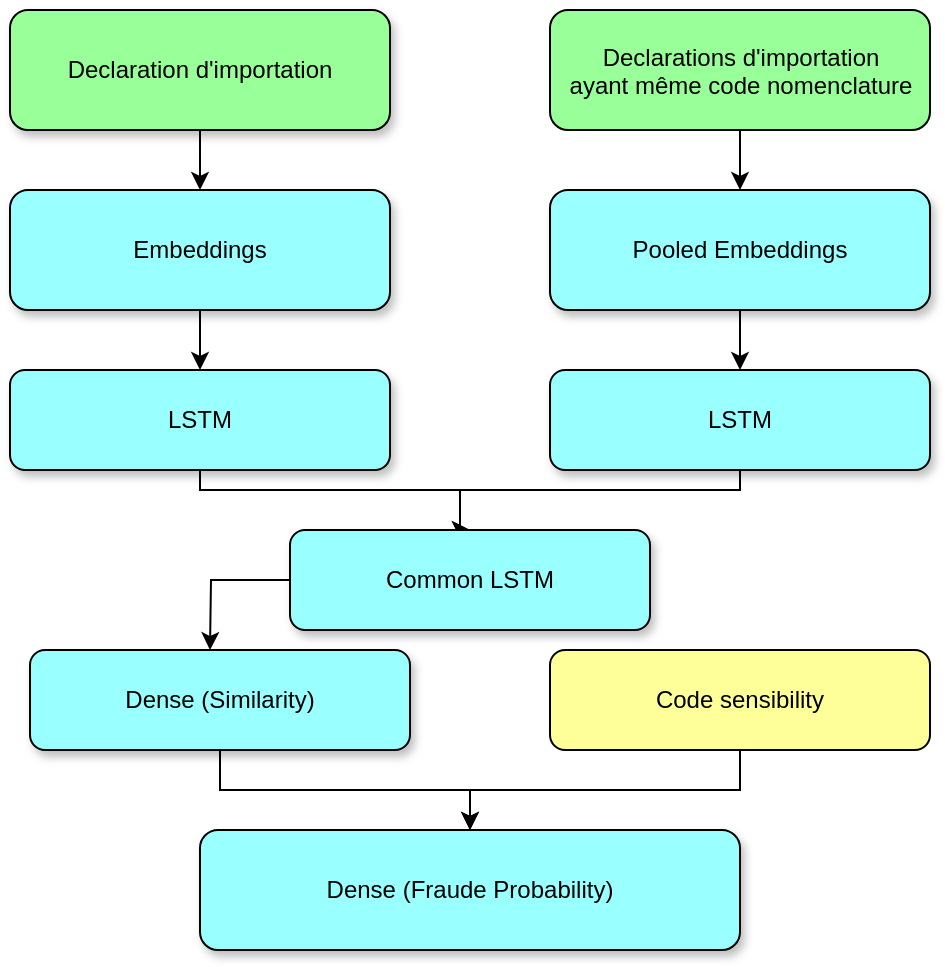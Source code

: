 <mxfile version="12.4.8" type="github">
  <diagram id="xlrBfV6fttdftu2xsaBu" name="Page-1">
    <mxGraphModel dx="1426" dy="764" grid="1" gridSize="10" guides="1" tooltips="1" connect="1" arrows="1" fold="1" page="1" pageScale="1" pageWidth="827" pageHeight="1169" math="0" shadow="0">
      <root>
        <mxCell id="0"/>
        <mxCell id="1" parent="0"/>
        <mxCell id="Urm7G2gHZYfoe-MDuji2-16" style="edgeStyle=orthogonalEdgeStyle;rounded=0;orthogonalLoop=1;jettySize=auto;html=1;entryX=0.5;entryY=0;entryDx=0;entryDy=0;" edge="1" parent="1" source="Urm7G2gHZYfoe-MDuji2-5" target="Urm7G2gHZYfoe-MDuji2-13">
          <mxGeometry relative="1" as="geometry"/>
        </mxCell>
        <mxCell id="Urm7G2gHZYfoe-MDuji2-5" value="Embeddings" style="rounded=1;whiteSpace=wrap;html=1;shadow=1;fillColor=#99FFFF;" vertex="1" parent="1">
          <mxGeometry x="140" y="220" width="190" height="60" as="geometry"/>
        </mxCell>
        <mxCell id="Urm7G2gHZYfoe-MDuji2-12" style="edgeStyle=orthogonalEdgeStyle;rounded=0;orthogonalLoop=1;jettySize=auto;html=1;entryX=0.5;entryY=0;entryDx=0;entryDy=0;" edge="1" parent="1" source="Urm7G2gHZYfoe-MDuji2-6" target="Urm7G2gHZYfoe-MDuji2-10">
          <mxGeometry relative="1" as="geometry"/>
        </mxCell>
        <mxCell id="Urm7G2gHZYfoe-MDuji2-6" value="" style="rounded=1;whiteSpace=wrap;html=1;fillColor=#99FF99;" vertex="1" parent="1">
          <mxGeometry x="410" y="130" width="190" height="60" as="geometry"/>
        </mxCell>
        <mxCell id="Urm7G2gHZYfoe-MDuji2-7" value="Declarations d&#39;importation &lt;br&gt;&lt;div&gt;&lt;span&gt;ayant même code nomenclature&lt;/span&gt;&lt;/div&gt;" style="text;html=1;align=center;" vertex="1" parent="1">
          <mxGeometry x="410" y="140" width="190" height="30" as="geometry"/>
        </mxCell>
        <mxCell id="Urm7G2gHZYfoe-MDuji2-11" style="edgeStyle=orthogonalEdgeStyle;rounded=0;orthogonalLoop=1;jettySize=auto;html=1;entryX=0.5;entryY=0;entryDx=0;entryDy=0;" edge="1" parent="1" source="Urm7G2gHZYfoe-MDuji2-9" target="Urm7G2gHZYfoe-MDuji2-5">
          <mxGeometry relative="1" as="geometry"/>
        </mxCell>
        <mxCell id="Urm7G2gHZYfoe-MDuji2-9" value="Declaration d&#39;importation" style="rounded=1;whiteSpace=wrap;html=1;shadow=1;fillColor=#99FF99;" vertex="1" parent="1">
          <mxGeometry x="140" y="130" width="190" height="60" as="geometry"/>
        </mxCell>
        <mxCell id="Urm7G2gHZYfoe-MDuji2-15" style="edgeStyle=orthogonalEdgeStyle;rounded=0;orthogonalLoop=1;jettySize=auto;html=1;entryX=0.5;entryY=0;entryDx=0;entryDy=0;" edge="1" parent="1" source="Urm7G2gHZYfoe-MDuji2-10" target="Urm7G2gHZYfoe-MDuji2-14">
          <mxGeometry relative="1" as="geometry"/>
        </mxCell>
        <mxCell id="Urm7G2gHZYfoe-MDuji2-10" value="Pooled Embeddings" style="rounded=1;whiteSpace=wrap;html=1;shadow=1;fillColor=#99FFFF;" vertex="1" parent="1">
          <mxGeometry x="410" y="220" width="190" height="60" as="geometry"/>
        </mxCell>
        <mxCell id="Urm7G2gHZYfoe-MDuji2-19" style="edgeStyle=orthogonalEdgeStyle;rounded=0;orthogonalLoop=1;jettySize=auto;html=1;entryX=0.5;entryY=0;entryDx=0;entryDy=0;" edge="1" parent="1" source="Urm7G2gHZYfoe-MDuji2-13" target="Urm7G2gHZYfoe-MDuji2-17">
          <mxGeometry relative="1" as="geometry">
            <Array as="points">
              <mxPoint x="235" y="370"/>
              <mxPoint x="365" y="370"/>
            </Array>
          </mxGeometry>
        </mxCell>
        <mxCell id="Urm7G2gHZYfoe-MDuji2-13" value="LSTM" style="rounded=1;whiteSpace=wrap;html=1;shadow=1;fillColor=#99FFFF;" vertex="1" parent="1">
          <mxGeometry x="140" y="310" width="190" height="50" as="geometry"/>
        </mxCell>
        <mxCell id="Urm7G2gHZYfoe-MDuji2-18" style="edgeStyle=orthogonalEdgeStyle;rounded=0;orthogonalLoop=1;jettySize=auto;html=1;entryX=0.5;entryY=0;entryDx=0;entryDy=0;" edge="1" parent="1" source="Urm7G2gHZYfoe-MDuji2-14" target="Urm7G2gHZYfoe-MDuji2-17">
          <mxGeometry relative="1" as="geometry">
            <Array as="points">
              <mxPoint x="505" y="370"/>
              <mxPoint x="365" y="370"/>
            </Array>
          </mxGeometry>
        </mxCell>
        <mxCell id="Urm7G2gHZYfoe-MDuji2-14" value="LSTM" style="rounded=1;whiteSpace=wrap;html=1;shadow=1;fillColor=#99FFFF;" vertex="1" parent="1">
          <mxGeometry x="410" y="310" width="190" height="50" as="geometry"/>
        </mxCell>
        <mxCell id="Urm7G2gHZYfoe-MDuji2-36" style="edgeStyle=orthogonalEdgeStyle;rounded=0;orthogonalLoop=1;jettySize=auto;html=1;" edge="1" parent="1" source="Urm7G2gHZYfoe-MDuji2-17">
          <mxGeometry relative="1" as="geometry">
            <mxPoint x="240" y="450" as="targetPoint"/>
          </mxGeometry>
        </mxCell>
        <mxCell id="Urm7G2gHZYfoe-MDuji2-17" value="Common LSTM" style="rounded=1;whiteSpace=wrap;html=1;shadow=1;fillColor=#99FFFF;" vertex="1" parent="1">
          <mxGeometry x="280" y="390" width="180" height="50" as="geometry"/>
        </mxCell>
        <mxCell id="Urm7G2gHZYfoe-MDuji2-37" style="edgeStyle=orthogonalEdgeStyle;rounded=0;orthogonalLoop=1;jettySize=auto;html=1;entryX=0.5;entryY=0;entryDx=0;entryDy=0;" edge="1" parent="1" source="Urm7G2gHZYfoe-MDuji2-22" target="Urm7G2gHZYfoe-MDuji2-23">
          <mxGeometry relative="1" as="geometry"/>
        </mxCell>
        <mxCell id="Urm7G2gHZYfoe-MDuji2-22" value="Dense (Similarity)" style="rounded=1;whiteSpace=wrap;html=1;shadow=1;fillColor=#99FFFF;" vertex="1" parent="1">
          <mxGeometry x="150" y="450" width="190" height="50" as="geometry"/>
        </mxCell>
        <mxCell id="Urm7G2gHZYfoe-MDuji2-23" value="Dense (Fraude Probability)" style="rounded=1;whiteSpace=wrap;html=1;shadow=1;fillColor=#99FFFF;" vertex="1" parent="1">
          <mxGeometry x="235" y="540" width="270" height="60" as="geometry"/>
        </mxCell>
        <mxCell id="Urm7G2gHZYfoe-MDuji2-39" style="edgeStyle=orthogonalEdgeStyle;rounded=0;orthogonalLoop=1;jettySize=auto;html=1;" edge="1" parent="1" source="Urm7G2gHZYfoe-MDuji2-26" target="Urm7G2gHZYfoe-MDuji2-23">
          <mxGeometry relative="1" as="geometry"/>
        </mxCell>
        <mxCell id="Urm7G2gHZYfoe-MDuji2-26" value="Code sensibility" style="rounded=1;whiteSpace=wrap;html=1;fillColor=#FFFF99;" vertex="1" parent="1">
          <mxGeometry x="410" y="450" width="190" height="50" as="geometry"/>
        </mxCell>
      </root>
    </mxGraphModel>
  </diagram>
</mxfile>
